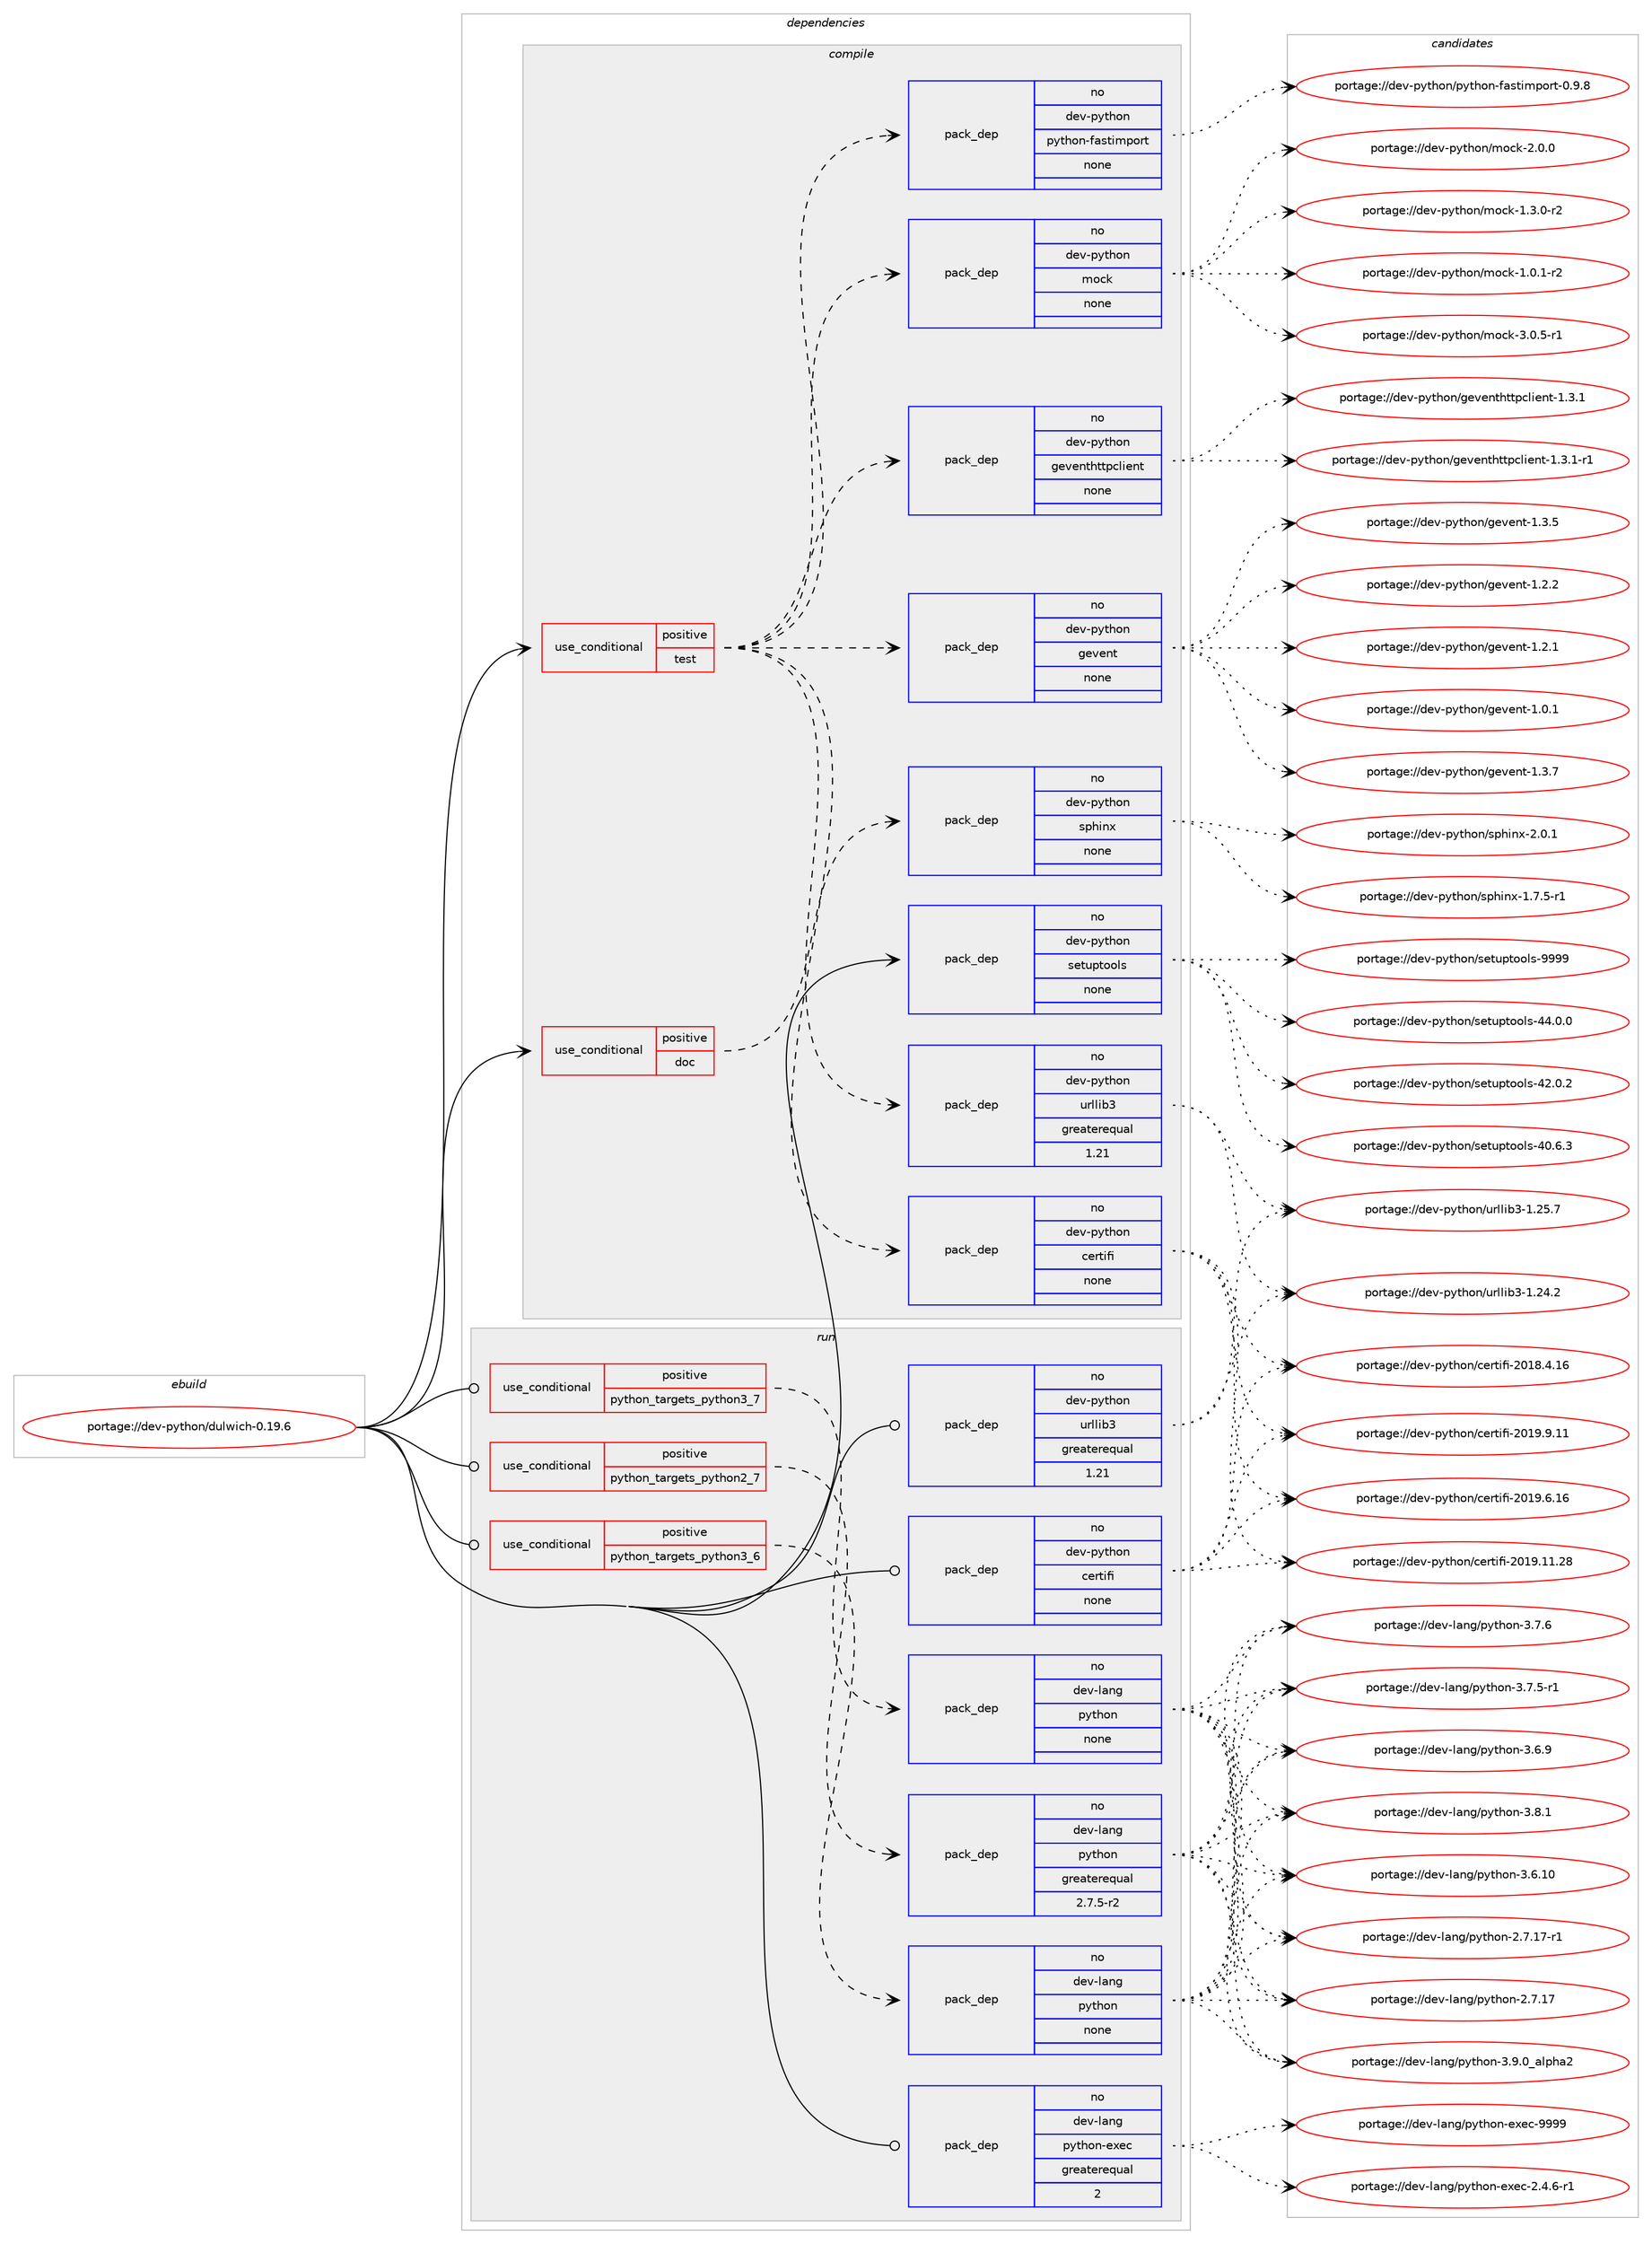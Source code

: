 digraph prolog {

# *************
# Graph options
# *************

newrank=true;
concentrate=true;
compound=true;
graph [rankdir=LR,fontname=Helvetica,fontsize=10,ranksep=1.5];#, ranksep=2.5, nodesep=0.2];
edge  [arrowhead=vee];
node  [fontname=Helvetica,fontsize=10];

# **********
# The ebuild
# **********

subgraph cluster_leftcol {
color=gray;
rank=same;
label=<<i>ebuild</i>>;
id [label="portage://dev-python/dulwich-0.19.6", color=red, width=4, href="../dev-python/dulwich-0.19.6.svg"];
}

# ****************
# The dependencies
# ****************

subgraph cluster_midcol {
color=gray;
label=<<i>dependencies</i>>;
subgraph cluster_compile {
fillcolor="#eeeeee";
style=filled;
label=<<i>compile</i>>;
subgraph cond116453 {
dependency462855 [label=<<TABLE BORDER="0" CELLBORDER="1" CELLSPACING="0" CELLPADDING="4"><TR><TD ROWSPAN="3" CELLPADDING="10">use_conditional</TD></TR><TR><TD>positive</TD></TR><TR><TD>doc</TD></TR></TABLE>>, shape=none, color=red];
subgraph pack341410 {
dependency462856 [label=<<TABLE BORDER="0" CELLBORDER="1" CELLSPACING="0" CELLPADDING="4" WIDTH="220"><TR><TD ROWSPAN="6" CELLPADDING="30">pack_dep</TD></TR><TR><TD WIDTH="110">no</TD></TR><TR><TD>dev-python</TD></TR><TR><TD>sphinx</TD></TR><TR><TD>none</TD></TR><TR><TD></TD></TR></TABLE>>, shape=none, color=blue];
}
dependency462855:e -> dependency462856:w [weight=20,style="dashed",arrowhead="vee"];
}
id:e -> dependency462855:w [weight=20,style="solid",arrowhead="vee"];
subgraph cond116454 {
dependency462857 [label=<<TABLE BORDER="0" CELLBORDER="1" CELLSPACING="0" CELLPADDING="4"><TR><TD ROWSPAN="3" CELLPADDING="10">use_conditional</TD></TR><TR><TD>positive</TD></TR><TR><TD>test</TD></TR></TABLE>>, shape=none, color=red];
subgraph pack341411 {
dependency462858 [label=<<TABLE BORDER="0" CELLBORDER="1" CELLSPACING="0" CELLPADDING="4" WIDTH="220"><TR><TD ROWSPAN="6" CELLPADDING="30">pack_dep</TD></TR><TR><TD WIDTH="110">no</TD></TR><TR><TD>dev-python</TD></TR><TR><TD>certifi</TD></TR><TR><TD>none</TD></TR><TR><TD></TD></TR></TABLE>>, shape=none, color=blue];
}
dependency462857:e -> dependency462858:w [weight=20,style="dashed",arrowhead="vee"];
subgraph pack341412 {
dependency462859 [label=<<TABLE BORDER="0" CELLBORDER="1" CELLSPACING="0" CELLPADDING="4" WIDTH="220"><TR><TD ROWSPAN="6" CELLPADDING="30">pack_dep</TD></TR><TR><TD WIDTH="110">no</TD></TR><TR><TD>dev-python</TD></TR><TR><TD>urllib3</TD></TR><TR><TD>greaterequal</TD></TR><TR><TD>1.21</TD></TR></TABLE>>, shape=none, color=blue];
}
dependency462857:e -> dependency462859:w [weight=20,style="dashed",arrowhead="vee"];
subgraph pack341413 {
dependency462860 [label=<<TABLE BORDER="0" CELLBORDER="1" CELLSPACING="0" CELLPADDING="4" WIDTH="220"><TR><TD ROWSPAN="6" CELLPADDING="30">pack_dep</TD></TR><TR><TD WIDTH="110">no</TD></TR><TR><TD>dev-python</TD></TR><TR><TD>gevent</TD></TR><TR><TD>none</TD></TR><TR><TD></TD></TR></TABLE>>, shape=none, color=blue];
}
dependency462857:e -> dependency462860:w [weight=20,style="dashed",arrowhead="vee"];
subgraph pack341414 {
dependency462861 [label=<<TABLE BORDER="0" CELLBORDER="1" CELLSPACING="0" CELLPADDING="4" WIDTH="220"><TR><TD ROWSPAN="6" CELLPADDING="30">pack_dep</TD></TR><TR><TD WIDTH="110">no</TD></TR><TR><TD>dev-python</TD></TR><TR><TD>geventhttpclient</TD></TR><TR><TD>none</TD></TR><TR><TD></TD></TR></TABLE>>, shape=none, color=blue];
}
dependency462857:e -> dependency462861:w [weight=20,style="dashed",arrowhead="vee"];
subgraph pack341415 {
dependency462862 [label=<<TABLE BORDER="0" CELLBORDER="1" CELLSPACING="0" CELLPADDING="4" WIDTH="220"><TR><TD ROWSPAN="6" CELLPADDING="30">pack_dep</TD></TR><TR><TD WIDTH="110">no</TD></TR><TR><TD>dev-python</TD></TR><TR><TD>mock</TD></TR><TR><TD>none</TD></TR><TR><TD></TD></TR></TABLE>>, shape=none, color=blue];
}
dependency462857:e -> dependency462862:w [weight=20,style="dashed",arrowhead="vee"];
subgraph pack341416 {
dependency462863 [label=<<TABLE BORDER="0" CELLBORDER="1" CELLSPACING="0" CELLPADDING="4" WIDTH="220"><TR><TD ROWSPAN="6" CELLPADDING="30">pack_dep</TD></TR><TR><TD WIDTH="110">no</TD></TR><TR><TD>dev-python</TD></TR><TR><TD>python-fastimport</TD></TR><TR><TD>none</TD></TR><TR><TD></TD></TR></TABLE>>, shape=none, color=blue];
}
dependency462857:e -> dependency462863:w [weight=20,style="dashed",arrowhead="vee"];
}
id:e -> dependency462857:w [weight=20,style="solid",arrowhead="vee"];
subgraph pack341417 {
dependency462864 [label=<<TABLE BORDER="0" CELLBORDER="1" CELLSPACING="0" CELLPADDING="4" WIDTH="220"><TR><TD ROWSPAN="6" CELLPADDING="30">pack_dep</TD></TR><TR><TD WIDTH="110">no</TD></TR><TR><TD>dev-python</TD></TR><TR><TD>setuptools</TD></TR><TR><TD>none</TD></TR><TR><TD></TD></TR></TABLE>>, shape=none, color=blue];
}
id:e -> dependency462864:w [weight=20,style="solid",arrowhead="vee"];
}
subgraph cluster_compileandrun {
fillcolor="#eeeeee";
style=filled;
label=<<i>compile and run</i>>;
}
subgraph cluster_run {
fillcolor="#eeeeee";
style=filled;
label=<<i>run</i>>;
subgraph cond116455 {
dependency462865 [label=<<TABLE BORDER="0" CELLBORDER="1" CELLSPACING="0" CELLPADDING="4"><TR><TD ROWSPAN="3" CELLPADDING="10">use_conditional</TD></TR><TR><TD>positive</TD></TR><TR><TD>python_targets_python2_7</TD></TR></TABLE>>, shape=none, color=red];
subgraph pack341418 {
dependency462866 [label=<<TABLE BORDER="0" CELLBORDER="1" CELLSPACING="0" CELLPADDING="4" WIDTH="220"><TR><TD ROWSPAN="6" CELLPADDING="30">pack_dep</TD></TR><TR><TD WIDTH="110">no</TD></TR><TR><TD>dev-lang</TD></TR><TR><TD>python</TD></TR><TR><TD>greaterequal</TD></TR><TR><TD>2.7.5-r2</TD></TR></TABLE>>, shape=none, color=blue];
}
dependency462865:e -> dependency462866:w [weight=20,style="dashed",arrowhead="vee"];
}
id:e -> dependency462865:w [weight=20,style="solid",arrowhead="odot"];
subgraph cond116456 {
dependency462867 [label=<<TABLE BORDER="0" CELLBORDER="1" CELLSPACING="0" CELLPADDING="4"><TR><TD ROWSPAN="3" CELLPADDING="10">use_conditional</TD></TR><TR><TD>positive</TD></TR><TR><TD>python_targets_python3_6</TD></TR></TABLE>>, shape=none, color=red];
subgraph pack341419 {
dependency462868 [label=<<TABLE BORDER="0" CELLBORDER="1" CELLSPACING="0" CELLPADDING="4" WIDTH="220"><TR><TD ROWSPAN="6" CELLPADDING="30">pack_dep</TD></TR><TR><TD WIDTH="110">no</TD></TR><TR><TD>dev-lang</TD></TR><TR><TD>python</TD></TR><TR><TD>none</TD></TR><TR><TD></TD></TR></TABLE>>, shape=none, color=blue];
}
dependency462867:e -> dependency462868:w [weight=20,style="dashed",arrowhead="vee"];
}
id:e -> dependency462867:w [weight=20,style="solid",arrowhead="odot"];
subgraph cond116457 {
dependency462869 [label=<<TABLE BORDER="0" CELLBORDER="1" CELLSPACING="0" CELLPADDING="4"><TR><TD ROWSPAN="3" CELLPADDING="10">use_conditional</TD></TR><TR><TD>positive</TD></TR><TR><TD>python_targets_python3_7</TD></TR></TABLE>>, shape=none, color=red];
subgraph pack341420 {
dependency462870 [label=<<TABLE BORDER="0" CELLBORDER="1" CELLSPACING="0" CELLPADDING="4" WIDTH="220"><TR><TD ROWSPAN="6" CELLPADDING="30">pack_dep</TD></TR><TR><TD WIDTH="110">no</TD></TR><TR><TD>dev-lang</TD></TR><TR><TD>python</TD></TR><TR><TD>none</TD></TR><TR><TD></TD></TR></TABLE>>, shape=none, color=blue];
}
dependency462869:e -> dependency462870:w [weight=20,style="dashed",arrowhead="vee"];
}
id:e -> dependency462869:w [weight=20,style="solid",arrowhead="odot"];
subgraph pack341421 {
dependency462871 [label=<<TABLE BORDER="0" CELLBORDER="1" CELLSPACING="0" CELLPADDING="4" WIDTH="220"><TR><TD ROWSPAN="6" CELLPADDING="30">pack_dep</TD></TR><TR><TD WIDTH="110">no</TD></TR><TR><TD>dev-lang</TD></TR><TR><TD>python-exec</TD></TR><TR><TD>greaterequal</TD></TR><TR><TD>2</TD></TR></TABLE>>, shape=none, color=blue];
}
id:e -> dependency462871:w [weight=20,style="solid",arrowhead="odot"];
subgraph pack341422 {
dependency462872 [label=<<TABLE BORDER="0" CELLBORDER="1" CELLSPACING="0" CELLPADDING="4" WIDTH="220"><TR><TD ROWSPAN="6" CELLPADDING="30">pack_dep</TD></TR><TR><TD WIDTH="110">no</TD></TR><TR><TD>dev-python</TD></TR><TR><TD>certifi</TD></TR><TR><TD>none</TD></TR><TR><TD></TD></TR></TABLE>>, shape=none, color=blue];
}
id:e -> dependency462872:w [weight=20,style="solid",arrowhead="odot"];
subgraph pack341423 {
dependency462873 [label=<<TABLE BORDER="0" CELLBORDER="1" CELLSPACING="0" CELLPADDING="4" WIDTH="220"><TR><TD ROWSPAN="6" CELLPADDING="30">pack_dep</TD></TR><TR><TD WIDTH="110">no</TD></TR><TR><TD>dev-python</TD></TR><TR><TD>urllib3</TD></TR><TR><TD>greaterequal</TD></TR><TR><TD>1.21</TD></TR></TABLE>>, shape=none, color=blue];
}
id:e -> dependency462873:w [weight=20,style="solid",arrowhead="odot"];
}
}

# **************
# The candidates
# **************

subgraph cluster_choices {
rank=same;
color=gray;
label=<<i>candidates</i>>;

subgraph choice341410 {
color=black;
nodesep=1;
choice1001011184511212111610411111047115112104105110120455046484649 [label="portage://dev-python/sphinx-2.0.1", color=red, width=4,href="../dev-python/sphinx-2.0.1.svg"];
choice10010111845112121116104111110471151121041051101204549465546534511449 [label="portage://dev-python/sphinx-1.7.5-r1", color=red, width=4,href="../dev-python/sphinx-1.7.5-r1.svg"];
dependency462856:e -> choice1001011184511212111610411111047115112104105110120455046484649:w [style=dotted,weight="100"];
dependency462856:e -> choice10010111845112121116104111110471151121041051101204549465546534511449:w [style=dotted,weight="100"];
}
subgraph choice341411 {
color=black;
nodesep=1;
choice10010111845112121116104111110479910111411610510210545504849574657464949 [label="portage://dev-python/certifi-2019.9.11", color=red, width=4,href="../dev-python/certifi-2019.9.11.svg"];
choice10010111845112121116104111110479910111411610510210545504849574654464954 [label="portage://dev-python/certifi-2019.6.16", color=red, width=4,href="../dev-python/certifi-2019.6.16.svg"];
choice1001011184511212111610411111047991011141161051021054550484957464949465056 [label="portage://dev-python/certifi-2019.11.28", color=red, width=4,href="../dev-python/certifi-2019.11.28.svg"];
choice10010111845112121116104111110479910111411610510210545504849564652464954 [label="portage://dev-python/certifi-2018.4.16", color=red, width=4,href="../dev-python/certifi-2018.4.16.svg"];
dependency462858:e -> choice10010111845112121116104111110479910111411610510210545504849574657464949:w [style=dotted,weight="100"];
dependency462858:e -> choice10010111845112121116104111110479910111411610510210545504849574654464954:w [style=dotted,weight="100"];
dependency462858:e -> choice1001011184511212111610411111047991011141161051021054550484957464949465056:w [style=dotted,weight="100"];
dependency462858:e -> choice10010111845112121116104111110479910111411610510210545504849564652464954:w [style=dotted,weight="100"];
}
subgraph choice341412 {
color=black;
nodesep=1;
choice1001011184511212111610411111047117114108108105985145494650534655 [label="portage://dev-python/urllib3-1.25.7", color=red, width=4,href="../dev-python/urllib3-1.25.7.svg"];
choice1001011184511212111610411111047117114108108105985145494650524650 [label="portage://dev-python/urllib3-1.24.2", color=red, width=4,href="../dev-python/urllib3-1.24.2.svg"];
dependency462859:e -> choice1001011184511212111610411111047117114108108105985145494650534655:w [style=dotted,weight="100"];
dependency462859:e -> choice1001011184511212111610411111047117114108108105985145494650524650:w [style=dotted,weight="100"];
}
subgraph choice341413 {
color=black;
nodesep=1;
choice1001011184511212111610411111047103101118101110116454946514655 [label="portage://dev-python/gevent-1.3.7", color=red, width=4,href="../dev-python/gevent-1.3.7.svg"];
choice1001011184511212111610411111047103101118101110116454946514653 [label="portage://dev-python/gevent-1.3.5", color=red, width=4,href="../dev-python/gevent-1.3.5.svg"];
choice1001011184511212111610411111047103101118101110116454946504650 [label="portage://dev-python/gevent-1.2.2", color=red, width=4,href="../dev-python/gevent-1.2.2.svg"];
choice1001011184511212111610411111047103101118101110116454946504649 [label="portage://dev-python/gevent-1.2.1", color=red, width=4,href="../dev-python/gevent-1.2.1.svg"];
choice1001011184511212111610411111047103101118101110116454946484649 [label="portage://dev-python/gevent-1.0.1", color=red, width=4,href="../dev-python/gevent-1.0.1.svg"];
dependency462860:e -> choice1001011184511212111610411111047103101118101110116454946514655:w [style=dotted,weight="100"];
dependency462860:e -> choice1001011184511212111610411111047103101118101110116454946514653:w [style=dotted,weight="100"];
dependency462860:e -> choice1001011184511212111610411111047103101118101110116454946504650:w [style=dotted,weight="100"];
dependency462860:e -> choice1001011184511212111610411111047103101118101110116454946504649:w [style=dotted,weight="100"];
dependency462860:e -> choice1001011184511212111610411111047103101118101110116454946484649:w [style=dotted,weight="100"];
}
subgraph choice341414 {
color=black;
nodesep=1;
choice1001011184511212111610411111047103101118101110116104116116112991081051011101164549465146494511449 [label="portage://dev-python/geventhttpclient-1.3.1-r1", color=red, width=4,href="../dev-python/geventhttpclient-1.3.1-r1.svg"];
choice100101118451121211161041111104710310111810111011610411611611299108105101110116454946514649 [label="portage://dev-python/geventhttpclient-1.3.1", color=red, width=4,href="../dev-python/geventhttpclient-1.3.1.svg"];
dependency462861:e -> choice1001011184511212111610411111047103101118101110116104116116112991081051011101164549465146494511449:w [style=dotted,weight="100"];
dependency462861:e -> choice100101118451121211161041111104710310111810111011610411611611299108105101110116454946514649:w [style=dotted,weight="100"];
}
subgraph choice341415 {
color=black;
nodesep=1;
choice1001011184511212111610411111047109111991074551464846534511449 [label="portage://dev-python/mock-3.0.5-r1", color=red, width=4,href="../dev-python/mock-3.0.5-r1.svg"];
choice100101118451121211161041111104710911199107455046484648 [label="portage://dev-python/mock-2.0.0", color=red, width=4,href="../dev-python/mock-2.0.0.svg"];
choice1001011184511212111610411111047109111991074549465146484511450 [label="portage://dev-python/mock-1.3.0-r2", color=red, width=4,href="../dev-python/mock-1.3.0-r2.svg"];
choice1001011184511212111610411111047109111991074549464846494511450 [label="portage://dev-python/mock-1.0.1-r2", color=red, width=4,href="../dev-python/mock-1.0.1-r2.svg"];
dependency462862:e -> choice1001011184511212111610411111047109111991074551464846534511449:w [style=dotted,weight="100"];
dependency462862:e -> choice100101118451121211161041111104710911199107455046484648:w [style=dotted,weight="100"];
dependency462862:e -> choice1001011184511212111610411111047109111991074549465146484511450:w [style=dotted,weight="100"];
dependency462862:e -> choice1001011184511212111610411111047109111991074549464846494511450:w [style=dotted,weight="100"];
}
subgraph choice341416 {
color=black;
nodesep=1;
choice10010111845112121116104111110471121211161041111104510297115116105109112111114116454846574656 [label="portage://dev-python/python-fastimport-0.9.8", color=red, width=4,href="../dev-python/python-fastimport-0.9.8.svg"];
dependency462863:e -> choice10010111845112121116104111110471121211161041111104510297115116105109112111114116454846574656:w [style=dotted,weight="100"];
}
subgraph choice341417 {
color=black;
nodesep=1;
choice10010111845112121116104111110471151011161171121161111111081154557575757 [label="portage://dev-python/setuptools-9999", color=red, width=4,href="../dev-python/setuptools-9999.svg"];
choice100101118451121211161041111104711510111611711211611111110811545525246484648 [label="portage://dev-python/setuptools-44.0.0", color=red, width=4,href="../dev-python/setuptools-44.0.0.svg"];
choice100101118451121211161041111104711510111611711211611111110811545525046484650 [label="portage://dev-python/setuptools-42.0.2", color=red, width=4,href="../dev-python/setuptools-42.0.2.svg"];
choice100101118451121211161041111104711510111611711211611111110811545524846544651 [label="portage://dev-python/setuptools-40.6.3", color=red, width=4,href="../dev-python/setuptools-40.6.3.svg"];
dependency462864:e -> choice10010111845112121116104111110471151011161171121161111111081154557575757:w [style=dotted,weight="100"];
dependency462864:e -> choice100101118451121211161041111104711510111611711211611111110811545525246484648:w [style=dotted,weight="100"];
dependency462864:e -> choice100101118451121211161041111104711510111611711211611111110811545525046484650:w [style=dotted,weight="100"];
dependency462864:e -> choice100101118451121211161041111104711510111611711211611111110811545524846544651:w [style=dotted,weight="100"];
}
subgraph choice341418 {
color=black;
nodesep=1;
choice10010111845108971101034711212111610411111045514657464895971081121049750 [label="portage://dev-lang/python-3.9.0_alpha2", color=red, width=4,href="../dev-lang/python-3.9.0_alpha2.svg"];
choice100101118451089711010347112121116104111110455146564649 [label="portage://dev-lang/python-3.8.1", color=red, width=4,href="../dev-lang/python-3.8.1.svg"];
choice100101118451089711010347112121116104111110455146554654 [label="portage://dev-lang/python-3.7.6", color=red, width=4,href="../dev-lang/python-3.7.6.svg"];
choice1001011184510897110103471121211161041111104551465546534511449 [label="portage://dev-lang/python-3.7.5-r1", color=red, width=4,href="../dev-lang/python-3.7.5-r1.svg"];
choice100101118451089711010347112121116104111110455146544657 [label="portage://dev-lang/python-3.6.9", color=red, width=4,href="../dev-lang/python-3.6.9.svg"];
choice10010111845108971101034711212111610411111045514654464948 [label="portage://dev-lang/python-3.6.10", color=red, width=4,href="../dev-lang/python-3.6.10.svg"];
choice100101118451089711010347112121116104111110455046554649554511449 [label="portage://dev-lang/python-2.7.17-r1", color=red, width=4,href="../dev-lang/python-2.7.17-r1.svg"];
choice10010111845108971101034711212111610411111045504655464955 [label="portage://dev-lang/python-2.7.17", color=red, width=4,href="../dev-lang/python-2.7.17.svg"];
dependency462866:e -> choice10010111845108971101034711212111610411111045514657464895971081121049750:w [style=dotted,weight="100"];
dependency462866:e -> choice100101118451089711010347112121116104111110455146564649:w [style=dotted,weight="100"];
dependency462866:e -> choice100101118451089711010347112121116104111110455146554654:w [style=dotted,weight="100"];
dependency462866:e -> choice1001011184510897110103471121211161041111104551465546534511449:w [style=dotted,weight="100"];
dependency462866:e -> choice100101118451089711010347112121116104111110455146544657:w [style=dotted,weight="100"];
dependency462866:e -> choice10010111845108971101034711212111610411111045514654464948:w [style=dotted,weight="100"];
dependency462866:e -> choice100101118451089711010347112121116104111110455046554649554511449:w [style=dotted,weight="100"];
dependency462866:e -> choice10010111845108971101034711212111610411111045504655464955:w [style=dotted,weight="100"];
}
subgraph choice341419 {
color=black;
nodesep=1;
choice10010111845108971101034711212111610411111045514657464895971081121049750 [label="portage://dev-lang/python-3.9.0_alpha2", color=red, width=4,href="../dev-lang/python-3.9.0_alpha2.svg"];
choice100101118451089711010347112121116104111110455146564649 [label="portage://dev-lang/python-3.8.1", color=red, width=4,href="../dev-lang/python-3.8.1.svg"];
choice100101118451089711010347112121116104111110455146554654 [label="portage://dev-lang/python-3.7.6", color=red, width=4,href="../dev-lang/python-3.7.6.svg"];
choice1001011184510897110103471121211161041111104551465546534511449 [label="portage://dev-lang/python-3.7.5-r1", color=red, width=4,href="../dev-lang/python-3.7.5-r1.svg"];
choice100101118451089711010347112121116104111110455146544657 [label="portage://dev-lang/python-3.6.9", color=red, width=4,href="../dev-lang/python-3.6.9.svg"];
choice10010111845108971101034711212111610411111045514654464948 [label="portage://dev-lang/python-3.6.10", color=red, width=4,href="../dev-lang/python-3.6.10.svg"];
choice100101118451089711010347112121116104111110455046554649554511449 [label="portage://dev-lang/python-2.7.17-r1", color=red, width=4,href="../dev-lang/python-2.7.17-r1.svg"];
choice10010111845108971101034711212111610411111045504655464955 [label="portage://dev-lang/python-2.7.17", color=red, width=4,href="../dev-lang/python-2.7.17.svg"];
dependency462868:e -> choice10010111845108971101034711212111610411111045514657464895971081121049750:w [style=dotted,weight="100"];
dependency462868:e -> choice100101118451089711010347112121116104111110455146564649:w [style=dotted,weight="100"];
dependency462868:e -> choice100101118451089711010347112121116104111110455146554654:w [style=dotted,weight="100"];
dependency462868:e -> choice1001011184510897110103471121211161041111104551465546534511449:w [style=dotted,weight="100"];
dependency462868:e -> choice100101118451089711010347112121116104111110455146544657:w [style=dotted,weight="100"];
dependency462868:e -> choice10010111845108971101034711212111610411111045514654464948:w [style=dotted,weight="100"];
dependency462868:e -> choice100101118451089711010347112121116104111110455046554649554511449:w [style=dotted,weight="100"];
dependency462868:e -> choice10010111845108971101034711212111610411111045504655464955:w [style=dotted,weight="100"];
}
subgraph choice341420 {
color=black;
nodesep=1;
choice10010111845108971101034711212111610411111045514657464895971081121049750 [label="portage://dev-lang/python-3.9.0_alpha2", color=red, width=4,href="../dev-lang/python-3.9.0_alpha2.svg"];
choice100101118451089711010347112121116104111110455146564649 [label="portage://dev-lang/python-3.8.1", color=red, width=4,href="../dev-lang/python-3.8.1.svg"];
choice100101118451089711010347112121116104111110455146554654 [label="portage://dev-lang/python-3.7.6", color=red, width=4,href="../dev-lang/python-3.7.6.svg"];
choice1001011184510897110103471121211161041111104551465546534511449 [label="portage://dev-lang/python-3.7.5-r1", color=red, width=4,href="../dev-lang/python-3.7.5-r1.svg"];
choice100101118451089711010347112121116104111110455146544657 [label="portage://dev-lang/python-3.6.9", color=red, width=4,href="../dev-lang/python-3.6.9.svg"];
choice10010111845108971101034711212111610411111045514654464948 [label="portage://dev-lang/python-3.6.10", color=red, width=4,href="../dev-lang/python-3.6.10.svg"];
choice100101118451089711010347112121116104111110455046554649554511449 [label="portage://dev-lang/python-2.7.17-r1", color=red, width=4,href="../dev-lang/python-2.7.17-r1.svg"];
choice10010111845108971101034711212111610411111045504655464955 [label="portage://dev-lang/python-2.7.17", color=red, width=4,href="../dev-lang/python-2.7.17.svg"];
dependency462870:e -> choice10010111845108971101034711212111610411111045514657464895971081121049750:w [style=dotted,weight="100"];
dependency462870:e -> choice100101118451089711010347112121116104111110455146564649:w [style=dotted,weight="100"];
dependency462870:e -> choice100101118451089711010347112121116104111110455146554654:w [style=dotted,weight="100"];
dependency462870:e -> choice1001011184510897110103471121211161041111104551465546534511449:w [style=dotted,weight="100"];
dependency462870:e -> choice100101118451089711010347112121116104111110455146544657:w [style=dotted,weight="100"];
dependency462870:e -> choice10010111845108971101034711212111610411111045514654464948:w [style=dotted,weight="100"];
dependency462870:e -> choice100101118451089711010347112121116104111110455046554649554511449:w [style=dotted,weight="100"];
dependency462870:e -> choice10010111845108971101034711212111610411111045504655464955:w [style=dotted,weight="100"];
}
subgraph choice341421 {
color=black;
nodesep=1;
choice10010111845108971101034711212111610411111045101120101994557575757 [label="portage://dev-lang/python-exec-9999", color=red, width=4,href="../dev-lang/python-exec-9999.svg"];
choice10010111845108971101034711212111610411111045101120101994550465246544511449 [label="portage://dev-lang/python-exec-2.4.6-r1", color=red, width=4,href="../dev-lang/python-exec-2.4.6-r1.svg"];
dependency462871:e -> choice10010111845108971101034711212111610411111045101120101994557575757:w [style=dotted,weight="100"];
dependency462871:e -> choice10010111845108971101034711212111610411111045101120101994550465246544511449:w [style=dotted,weight="100"];
}
subgraph choice341422 {
color=black;
nodesep=1;
choice10010111845112121116104111110479910111411610510210545504849574657464949 [label="portage://dev-python/certifi-2019.9.11", color=red, width=4,href="../dev-python/certifi-2019.9.11.svg"];
choice10010111845112121116104111110479910111411610510210545504849574654464954 [label="portage://dev-python/certifi-2019.6.16", color=red, width=4,href="../dev-python/certifi-2019.6.16.svg"];
choice1001011184511212111610411111047991011141161051021054550484957464949465056 [label="portage://dev-python/certifi-2019.11.28", color=red, width=4,href="../dev-python/certifi-2019.11.28.svg"];
choice10010111845112121116104111110479910111411610510210545504849564652464954 [label="portage://dev-python/certifi-2018.4.16", color=red, width=4,href="../dev-python/certifi-2018.4.16.svg"];
dependency462872:e -> choice10010111845112121116104111110479910111411610510210545504849574657464949:w [style=dotted,weight="100"];
dependency462872:e -> choice10010111845112121116104111110479910111411610510210545504849574654464954:w [style=dotted,weight="100"];
dependency462872:e -> choice1001011184511212111610411111047991011141161051021054550484957464949465056:w [style=dotted,weight="100"];
dependency462872:e -> choice10010111845112121116104111110479910111411610510210545504849564652464954:w [style=dotted,weight="100"];
}
subgraph choice341423 {
color=black;
nodesep=1;
choice1001011184511212111610411111047117114108108105985145494650534655 [label="portage://dev-python/urllib3-1.25.7", color=red, width=4,href="../dev-python/urllib3-1.25.7.svg"];
choice1001011184511212111610411111047117114108108105985145494650524650 [label="portage://dev-python/urllib3-1.24.2", color=red, width=4,href="../dev-python/urllib3-1.24.2.svg"];
dependency462873:e -> choice1001011184511212111610411111047117114108108105985145494650534655:w [style=dotted,weight="100"];
dependency462873:e -> choice1001011184511212111610411111047117114108108105985145494650524650:w [style=dotted,weight="100"];
}
}

}
